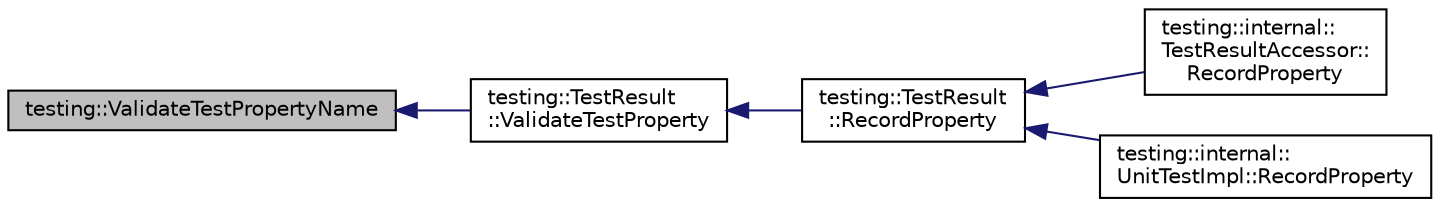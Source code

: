 digraph "testing::ValidateTestPropertyName"
{
  edge [fontname="Helvetica",fontsize="10",labelfontname="Helvetica",labelfontsize="10"];
  node [fontname="Helvetica",fontsize="10",shape=record];
  rankdir="LR";
  Node1865 [label="testing::ValidateTestPropertyName",height=0.2,width=0.4,color="black", fillcolor="grey75", style="filled", fontcolor="black"];
  Node1865 -> Node1866 [dir="back",color="midnightblue",fontsize="10",style="solid",fontname="Helvetica"];
  Node1866 [label="testing::TestResult\l::ValidateTestProperty",height=0.2,width=0.4,color="black", fillcolor="white", style="filled",URL="$d1/d69/classtesting_1_1_test_result.html#a818c06cd2bfc00d6c81b0cebca044cb1"];
  Node1866 -> Node1867 [dir="back",color="midnightblue",fontsize="10",style="solid",fontname="Helvetica"];
  Node1867 [label="testing::TestResult\l::RecordProperty",height=0.2,width=0.4,color="black", fillcolor="white", style="filled",URL="$d1/d69/classtesting_1_1_test_result.html#ac253b0fd7ea70f457e9517e415eac32d"];
  Node1867 -> Node1868 [dir="back",color="midnightblue",fontsize="10",style="solid",fontname="Helvetica"];
  Node1868 [label="testing::internal::\lTestResultAccessor::\lRecordProperty",height=0.2,width=0.4,color="black", fillcolor="white", style="filled",URL="$d3/d42/classtesting_1_1internal_1_1_test_result_accessor.html#abcc4b32d1b201eeef92f0ec0ae161cf9"];
  Node1867 -> Node1869 [dir="back",color="midnightblue",fontsize="10",style="solid",fontname="Helvetica"];
  Node1869 [label="testing::internal::\lUnitTestImpl::RecordProperty",height=0.2,width=0.4,color="black", fillcolor="white", style="filled",URL="$d7/dda/classtesting_1_1internal_1_1_unit_test_impl.html#a15e4af4df167d2504decbc8fcc108a6f"];
}
